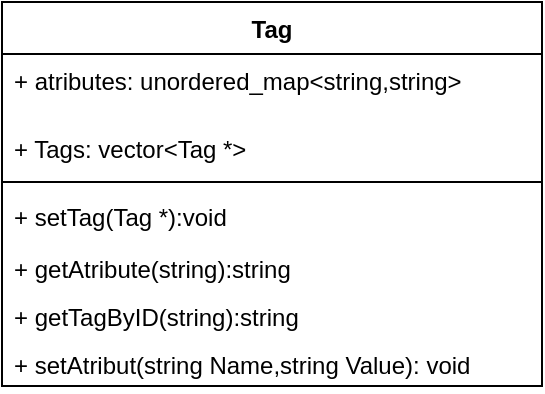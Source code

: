 <mxfile version="21.8.2" type="github">
  <diagram id="C5RBs43oDa-KdzZeNtuy" name="Page-1">
    <mxGraphModel dx="808" dy="459" grid="1" gridSize="10" guides="1" tooltips="1" connect="1" arrows="1" fold="1" page="1" pageScale="1" pageWidth="827" pageHeight="1169" math="0" shadow="0">
      <root>
        <mxCell id="WIyWlLk6GJQsqaUBKTNV-0" />
        <mxCell id="WIyWlLk6GJQsqaUBKTNV-1" parent="WIyWlLk6GJQsqaUBKTNV-0" />
        <mxCell id="eqcukf8smh5cDQ7Ww91G-0" value="Tag" style="swimlane;fontStyle=1;align=center;verticalAlign=top;childLayout=stackLayout;horizontal=1;startSize=26;horizontalStack=0;resizeParent=1;resizeParentMax=0;resizeLast=0;collapsible=1;marginBottom=0;whiteSpace=wrap;html=1;" vertex="1" parent="WIyWlLk6GJQsqaUBKTNV-1">
          <mxGeometry x="242" y="260" width="270" height="192" as="geometry" />
        </mxCell>
        <mxCell id="eqcukf8smh5cDQ7Ww91G-1" value="+ atributes: unordered_map&amp;lt;string,string&amp;gt;" style="text;strokeColor=none;fillColor=none;align=left;verticalAlign=top;spacingLeft=4;spacingRight=4;overflow=hidden;rotatable=0;points=[[0,0.5],[1,0.5]];portConstraint=eastwest;whiteSpace=wrap;html=1;" vertex="1" parent="eqcukf8smh5cDQ7Ww91G-0">
          <mxGeometry y="26" width="270" height="34" as="geometry" />
        </mxCell>
        <mxCell id="eqcukf8smh5cDQ7Ww91G-5" value="+ Tags: vector&amp;lt;Tag *&amp;gt;" style="text;strokeColor=none;fillColor=none;align=left;verticalAlign=top;spacingLeft=4;spacingRight=4;overflow=hidden;rotatable=0;points=[[0,0.5],[1,0.5]];portConstraint=eastwest;whiteSpace=wrap;html=1;" vertex="1" parent="eqcukf8smh5cDQ7Ww91G-0">
          <mxGeometry y="60" width="270" height="26" as="geometry" />
        </mxCell>
        <mxCell id="eqcukf8smh5cDQ7Ww91G-2" value="" style="line;strokeWidth=1;fillColor=none;align=left;verticalAlign=middle;spacingTop=-1;spacingLeft=3;spacingRight=3;rotatable=0;labelPosition=right;points=[];portConstraint=eastwest;strokeColor=inherit;" vertex="1" parent="eqcukf8smh5cDQ7Ww91G-0">
          <mxGeometry y="86" width="270" height="8" as="geometry" />
        </mxCell>
        <mxCell id="eqcukf8smh5cDQ7Ww91G-6" value="+ setTag(Tag *):void" style="text;strokeColor=none;fillColor=none;align=left;verticalAlign=top;spacingLeft=4;spacingRight=4;overflow=hidden;rotatable=0;points=[[0,0.5],[1,0.5]];portConstraint=eastwest;whiteSpace=wrap;html=1;" vertex="1" parent="eqcukf8smh5cDQ7Ww91G-0">
          <mxGeometry y="94" width="270" height="26" as="geometry" />
        </mxCell>
        <mxCell id="eqcukf8smh5cDQ7Ww91G-7" value="+ getAtribute(string):string" style="text;strokeColor=none;fillColor=none;align=left;verticalAlign=top;spacingLeft=4;spacingRight=4;overflow=hidden;rotatable=0;points=[[0,0.5],[1,0.5]];portConstraint=eastwest;whiteSpace=wrap;html=1;" vertex="1" parent="eqcukf8smh5cDQ7Ww91G-0">
          <mxGeometry y="120" width="270" height="24" as="geometry" />
        </mxCell>
        <mxCell id="eqcukf8smh5cDQ7Ww91G-9" value="+ getTagByID(string):string" style="text;strokeColor=none;fillColor=none;align=left;verticalAlign=top;spacingLeft=4;spacingRight=4;overflow=hidden;rotatable=0;points=[[0,0.5],[1,0.5]];portConstraint=eastwest;whiteSpace=wrap;html=1;" vertex="1" parent="eqcukf8smh5cDQ7Ww91G-0">
          <mxGeometry y="144" width="270" height="24" as="geometry" />
        </mxCell>
        <mxCell id="eqcukf8smh5cDQ7Ww91G-8" value="+ setAtribut(string Name,string Value): void" style="text;strokeColor=none;fillColor=none;align=left;verticalAlign=top;spacingLeft=4;spacingRight=4;overflow=hidden;rotatable=0;points=[[0,0.5],[1,0.5]];portConstraint=eastwest;whiteSpace=wrap;html=1;" vertex="1" parent="eqcukf8smh5cDQ7Ww91G-0">
          <mxGeometry y="168" width="270" height="24" as="geometry" />
        </mxCell>
      </root>
    </mxGraphModel>
  </diagram>
</mxfile>
